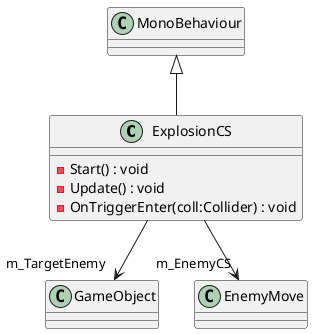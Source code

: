 @startuml
class ExplosionCS {
    - Start() : void
    - Update() : void
    - OnTriggerEnter(coll:Collider) : void
}
MonoBehaviour <|-- ExplosionCS
ExplosionCS --> "m_TargetEnemy" GameObject
ExplosionCS --> "m_EnemyCS" EnemyMove
@enduml
